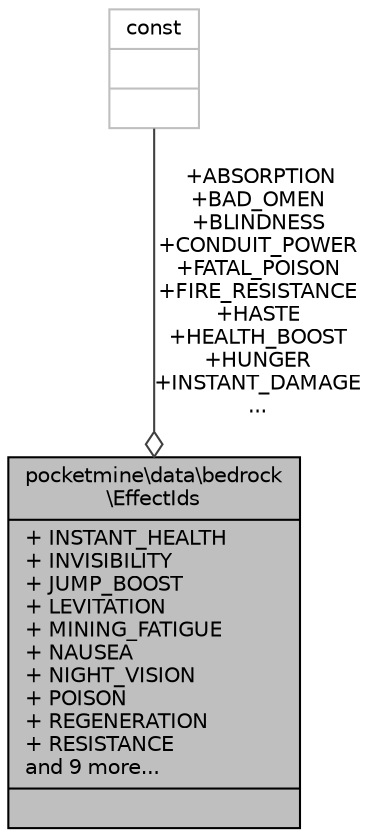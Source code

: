 digraph "pocketmine\data\bedrock\EffectIds"
{
 // INTERACTIVE_SVG=YES
 // LATEX_PDF_SIZE
  edge [fontname="Helvetica",fontsize="10",labelfontname="Helvetica",labelfontsize="10"];
  node [fontname="Helvetica",fontsize="10",shape=record];
  Node1 [label="{pocketmine\\data\\bedrock\l\\EffectIds\n|+ INSTANT_HEALTH\l+ INVISIBILITY\l+ JUMP_BOOST\l+ LEVITATION\l+ MINING_FATIGUE\l+ NAUSEA\l+ NIGHT_VISION\l+ POISON\l+ REGENERATION\l+ RESISTANCE\land 9 more...\l|}",height=0.2,width=0.4,color="black", fillcolor="grey75", style="filled", fontcolor="black",tooltip=" "];
  Node2 -> Node1 [color="grey25",fontsize="10",style="solid",label=" +ABSORPTION\n+BAD_OMEN\n+BLINDNESS\n+CONDUIT_POWER\n+FATAL_POISON\n+FIRE_RESISTANCE\n+HASTE\n+HEALTH_BOOST\n+HUNGER\n+INSTANT_DAMAGE\n..." ,arrowhead="odiamond",fontname="Helvetica"];
  Node2 [label="{const\n||}",height=0.2,width=0.4,color="grey75", fillcolor="white", style="filled",tooltip=" "];
}
